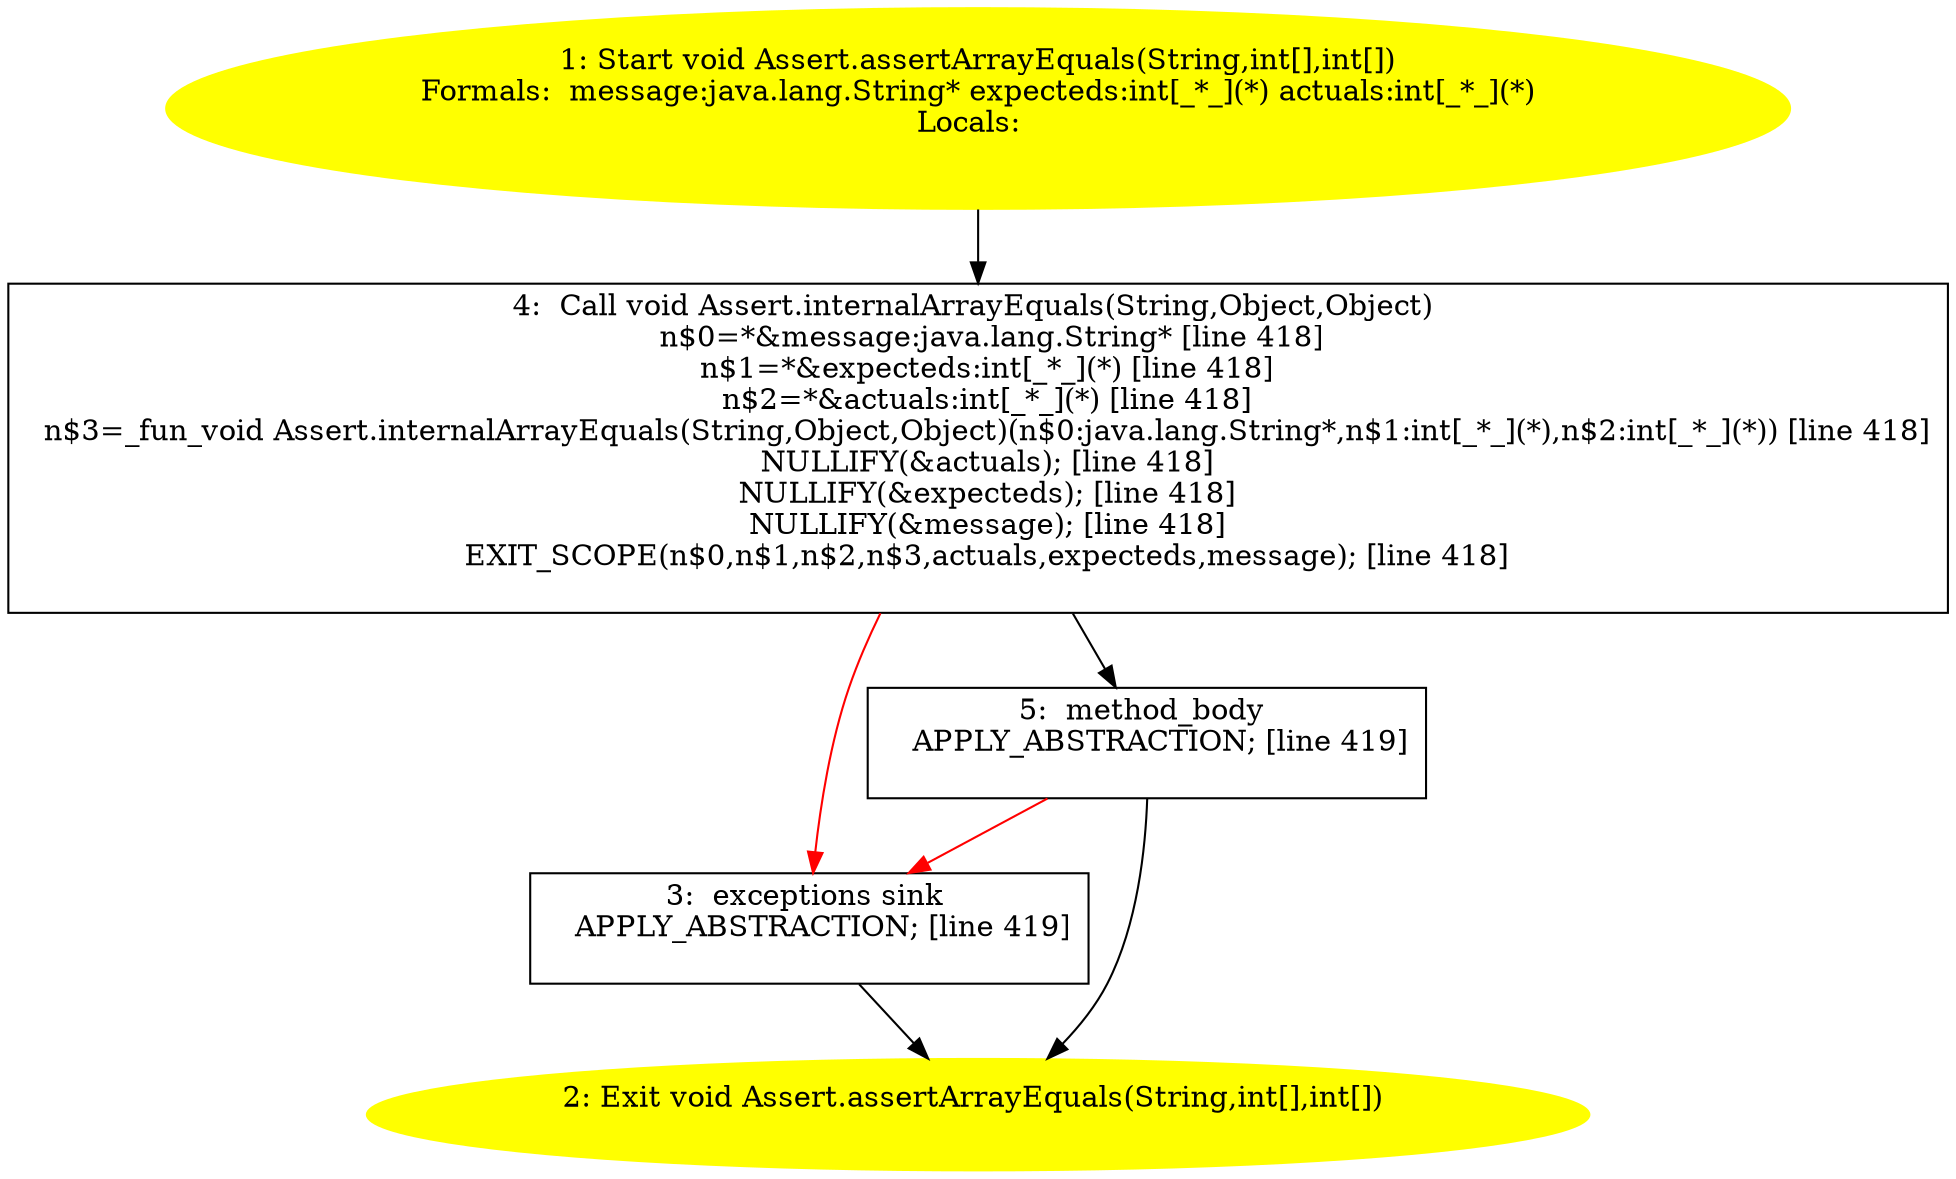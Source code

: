 /* @generated */
digraph cfg {
"org.junit.Assert.assertArrayEquals(java.lang.String,int[],int[]):void.2dcc401be1b86e3626b8080323f184e6_1" [label="1: Start void Assert.assertArrayEquals(String,int[],int[])\nFormals:  message:java.lang.String* expecteds:int[_*_](*) actuals:int[_*_](*)\nLocals:  \n  " color=yellow style=filled]
	

	 "org.junit.Assert.assertArrayEquals(java.lang.String,int[],int[]):void.2dcc401be1b86e3626b8080323f184e6_1" -> "org.junit.Assert.assertArrayEquals(java.lang.String,int[],int[]):void.2dcc401be1b86e3626b8080323f184e6_4" ;
"org.junit.Assert.assertArrayEquals(java.lang.String,int[],int[]):void.2dcc401be1b86e3626b8080323f184e6_2" [label="2: Exit void Assert.assertArrayEquals(String,int[],int[]) \n  " color=yellow style=filled]
	

"org.junit.Assert.assertArrayEquals(java.lang.String,int[],int[]):void.2dcc401be1b86e3626b8080323f184e6_3" [label="3:  exceptions sink \n   APPLY_ABSTRACTION; [line 419]\n " shape="box"]
	

	 "org.junit.Assert.assertArrayEquals(java.lang.String,int[],int[]):void.2dcc401be1b86e3626b8080323f184e6_3" -> "org.junit.Assert.assertArrayEquals(java.lang.String,int[],int[]):void.2dcc401be1b86e3626b8080323f184e6_2" ;
"org.junit.Assert.assertArrayEquals(java.lang.String,int[],int[]):void.2dcc401be1b86e3626b8080323f184e6_4" [label="4:  Call void Assert.internalArrayEquals(String,Object,Object) \n   n$0=*&message:java.lang.String* [line 418]\n  n$1=*&expecteds:int[_*_](*) [line 418]\n  n$2=*&actuals:int[_*_](*) [line 418]\n  n$3=_fun_void Assert.internalArrayEquals(String,Object,Object)(n$0:java.lang.String*,n$1:int[_*_](*),n$2:int[_*_](*)) [line 418]\n  NULLIFY(&actuals); [line 418]\n  NULLIFY(&expecteds); [line 418]\n  NULLIFY(&message); [line 418]\n  EXIT_SCOPE(n$0,n$1,n$2,n$3,actuals,expecteds,message); [line 418]\n " shape="box"]
	

	 "org.junit.Assert.assertArrayEquals(java.lang.String,int[],int[]):void.2dcc401be1b86e3626b8080323f184e6_4" -> "org.junit.Assert.assertArrayEquals(java.lang.String,int[],int[]):void.2dcc401be1b86e3626b8080323f184e6_5" ;
	 "org.junit.Assert.assertArrayEquals(java.lang.String,int[],int[]):void.2dcc401be1b86e3626b8080323f184e6_4" -> "org.junit.Assert.assertArrayEquals(java.lang.String,int[],int[]):void.2dcc401be1b86e3626b8080323f184e6_3" [color="red" ];
"org.junit.Assert.assertArrayEquals(java.lang.String,int[],int[]):void.2dcc401be1b86e3626b8080323f184e6_5" [label="5:  method_body \n   APPLY_ABSTRACTION; [line 419]\n " shape="box"]
	

	 "org.junit.Assert.assertArrayEquals(java.lang.String,int[],int[]):void.2dcc401be1b86e3626b8080323f184e6_5" -> "org.junit.Assert.assertArrayEquals(java.lang.String,int[],int[]):void.2dcc401be1b86e3626b8080323f184e6_2" ;
	 "org.junit.Assert.assertArrayEquals(java.lang.String,int[],int[]):void.2dcc401be1b86e3626b8080323f184e6_5" -> "org.junit.Assert.assertArrayEquals(java.lang.String,int[],int[]):void.2dcc401be1b86e3626b8080323f184e6_3" [color="red" ];
}

